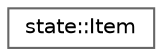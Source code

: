 digraph "Graphical Class Hierarchy"
{
 // LATEX_PDF_SIZE
  bgcolor="transparent";
  edge [fontname=Helvetica,fontsize=10,labelfontname=Helvetica,labelfontsize=10];
  node [fontname=Helvetica,fontsize=10,shape=box,height=0.2,width=0.4];
  rankdir="LR";
  Node0 [label="state::Item",height=0.2,width=0.4,color="grey40", fillcolor="white", style="filled",URL="$classstate_1_1_item.html",tooltip="class Item -"];
}
